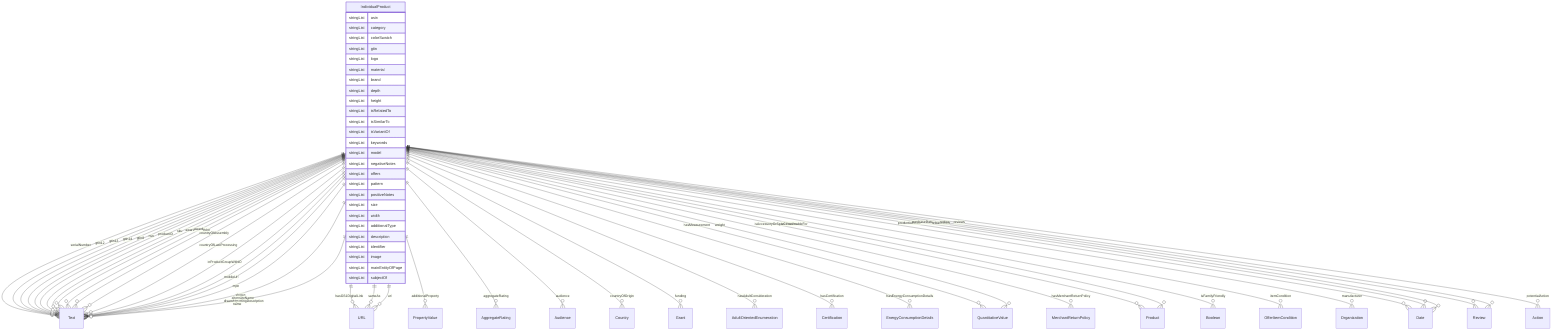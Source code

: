erDiagram
IndividualProduct {
    stringList asin  
    stringList category  
    stringList colorSwatch  
    stringList gtin  
    stringList logo  
    stringList material  
    stringList brand  
    stringList depth  
    stringList height  
    stringList isRelatedTo  
    stringList isSimilarTo  
    stringList isVariantOf  
    stringList keywords  
    stringList model  
    stringList negativeNotes  
    stringList offers  
    stringList pattern  
    stringList positiveNotes  
    stringList size  
    stringList width  
    stringList additionalType  
    stringList description  
    stringList identifier  
    stringList image  
    stringList mainEntityOfPage  
    stringList subjectOf  
}

IndividualProduct ||--}o Text : "serialNumber"
IndividualProduct ||--}o Text : "gtin12"
IndividualProduct ||--}o Text : "gtin13"
IndividualProduct ||--}o Text : "gtin14"
IndividualProduct ||--}o Text : "gtin8"
IndividualProduct ||--}o URL : "hasGS1DigitalLink"
IndividualProduct ||--}o Text : "nsn"
IndividualProduct ||--}o Text : "productID"
IndividualProduct ||--}o Text : "sku"
IndividualProduct ||--}o PropertyValue : "additionalProperty"
IndividualProduct ||--}o AggregateRating : "aggregateRating"
IndividualProduct ||--}o Audience : "audience"
IndividualProduct ||--}o Text : "award"
IndividualProduct ||--}o Text : "awards"
IndividualProduct ||--}o Text : "color"
IndividualProduct ||--}o Text : "countryOfAssembly"
IndividualProduct ||--}o Text : "countryOfLastProcessing"
IndividualProduct ||--}o Country : "countryOfOrigin"
IndividualProduct ||--}o Grant : "funding"
IndividualProduct ||--}o AdultOrientedEnumeration : "hasAdultConsideration"
IndividualProduct ||--}o Certification : "hasCertification"
IndividualProduct ||--}o EnergyConsumptionDetails : "hasEnergyConsumptionDetails"
IndividualProduct ||--}o QuantitativeValue : "hasMeasurement"
IndividualProduct ||--}o MerchantReturnPolicy : "hasMerchantReturnPolicy"
IndividualProduct ||--}o Text : "inProductGroupWithID"
IndividualProduct ||--}o Product : "isAccessoryOrSparePartFor"
IndividualProduct ||--}o Product : "isConsumableFor"
IndividualProduct ||--}o Boolean : "isFamilyFriendly"
IndividualProduct ||--}o OfferItemCondition : "itemCondition"
IndividualProduct ||--}o Organization : "manufacturer"
IndividualProduct ||--}o Text : "mobileUrl"
IndividualProduct ||--}o Text : "mpn"
IndividualProduct ||--}o Date : "productionDate"
IndividualProduct ||--}o Date : "purchaseDate"
IndividualProduct ||--}o Date : "releaseDate"
IndividualProduct ||--}o Review : "review"
IndividualProduct ||--}o Review : "reviews"
IndividualProduct ||--}o Text : "slogan"
IndividualProduct ||--}o QuantitativeValue : "weight"
IndividualProduct ||--}o Text : "alternateName"
IndividualProduct ||--}o Text : "disambiguatingDescription"
IndividualProduct ||--}o Text : "name"
IndividualProduct ||--}o URL : "sameAs"
IndividualProduct ||--}o Action : "potentialAction"
IndividualProduct ||--}o URL : "url"
